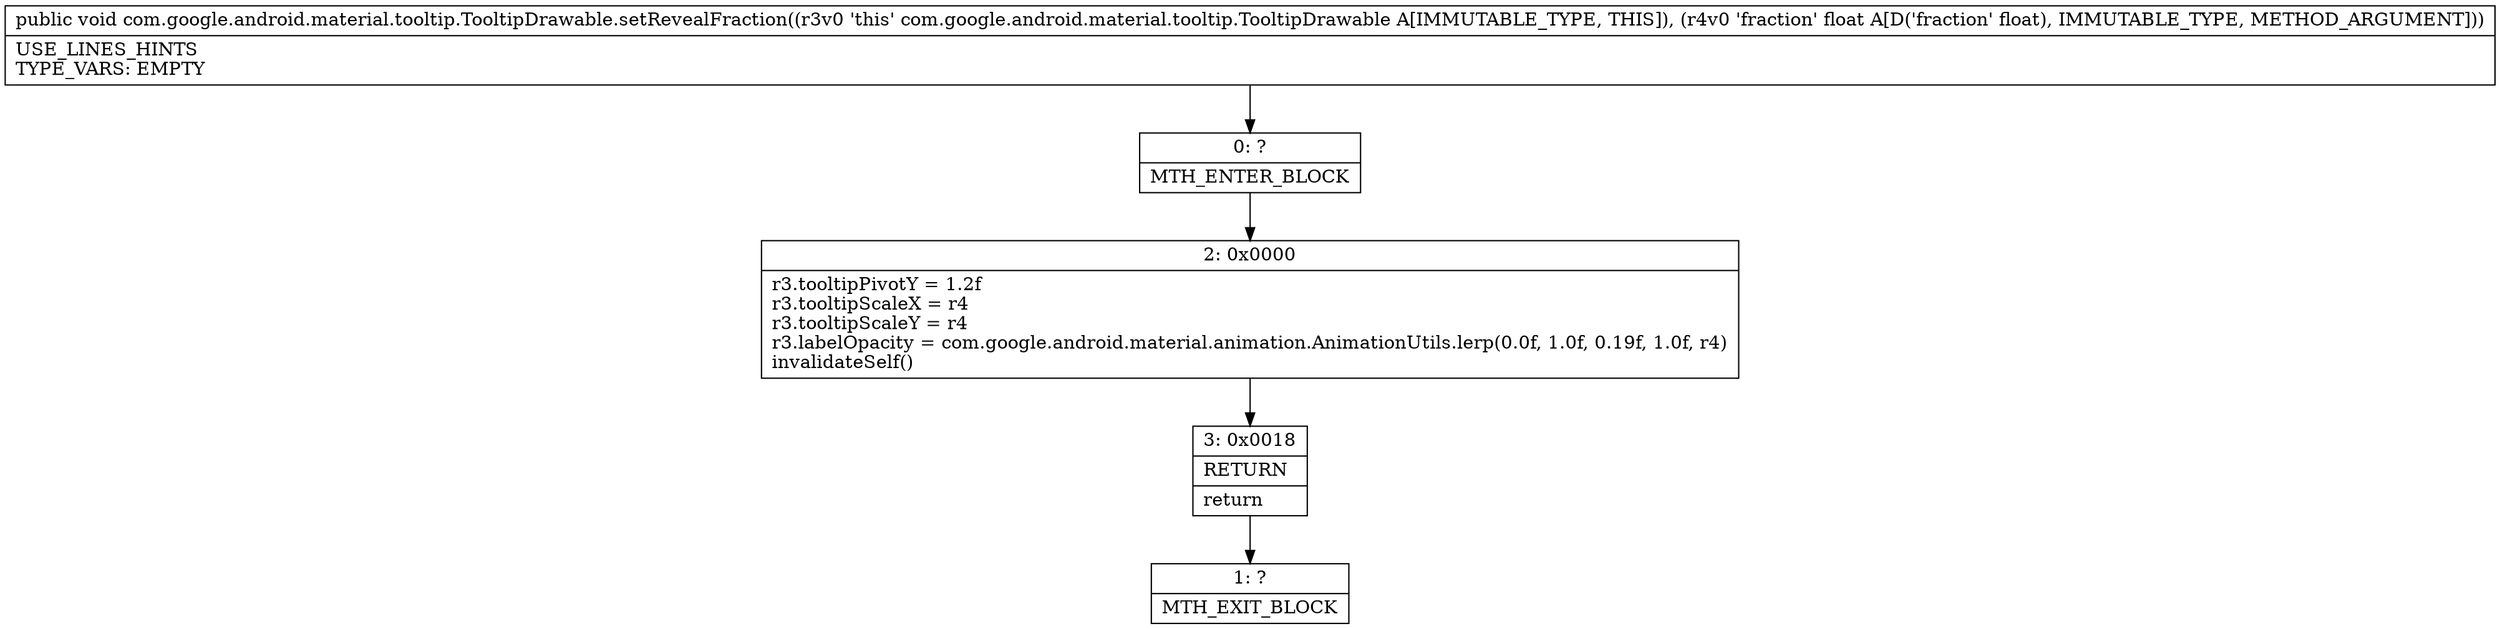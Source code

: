 digraph "CFG forcom.google.android.material.tooltip.TooltipDrawable.setRevealFraction(F)V" {
Node_0 [shape=record,label="{0\:\ ?|MTH_ENTER_BLOCK\l}"];
Node_2 [shape=record,label="{2\:\ 0x0000|r3.tooltipPivotY = 1.2f\lr3.tooltipScaleX = r4\lr3.tooltipScaleY = r4\lr3.labelOpacity = com.google.android.material.animation.AnimationUtils.lerp(0.0f, 1.0f, 0.19f, 1.0f, r4)\linvalidateSelf()\l}"];
Node_3 [shape=record,label="{3\:\ 0x0018|RETURN\l|return\l}"];
Node_1 [shape=record,label="{1\:\ ?|MTH_EXIT_BLOCK\l}"];
MethodNode[shape=record,label="{public void com.google.android.material.tooltip.TooltipDrawable.setRevealFraction((r3v0 'this' com.google.android.material.tooltip.TooltipDrawable A[IMMUTABLE_TYPE, THIS]), (r4v0 'fraction' float A[D('fraction' float), IMMUTABLE_TYPE, METHOD_ARGUMENT]))  | USE_LINES_HINTS\lTYPE_VARS: EMPTY\l}"];
MethodNode -> Node_0;Node_0 -> Node_2;
Node_2 -> Node_3;
Node_3 -> Node_1;
}

